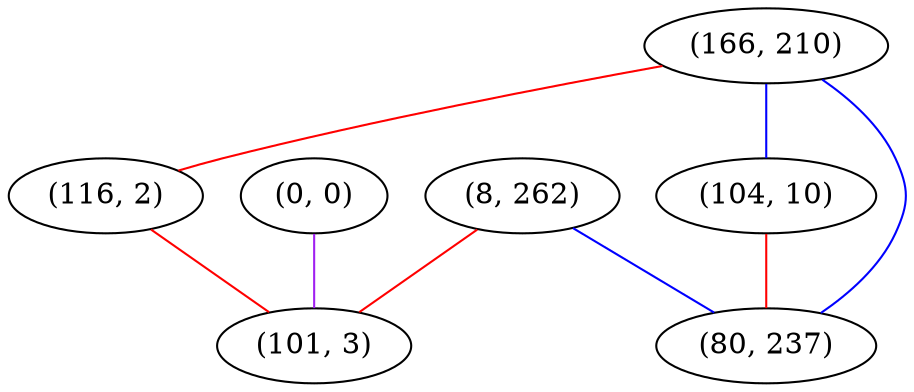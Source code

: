 graph "" {
"(166, 210)";
"(116, 2)";
"(104, 10)";
"(0, 0)";
"(8, 262)";
"(80, 237)";
"(101, 3)";
"(166, 210)" -- "(116, 2)"  [color=red, key=0, weight=1];
"(166, 210)" -- "(80, 237)"  [color=blue, key=0, weight=3];
"(166, 210)" -- "(104, 10)"  [color=blue, key=0, weight=3];
"(116, 2)" -- "(101, 3)"  [color=red, key=0, weight=1];
"(104, 10)" -- "(80, 237)"  [color=red, key=0, weight=1];
"(0, 0)" -- "(101, 3)"  [color=purple, key=0, weight=4];
"(8, 262)" -- "(80, 237)"  [color=blue, key=0, weight=3];
"(8, 262)" -- "(101, 3)"  [color=red, key=0, weight=1];
}
